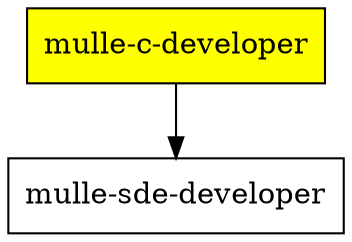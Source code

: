 digraph sourcetree
{
   rankdir = TD;
   node [ shape="box"; style="filled" ]
   "mulle-c-developer"           [ fillcolor="yellow"]
   "mulle-sde-developer"         [ fillcolor="white"]

   "mulle-c-developer"  -> "mulle-sde-developer"
}
